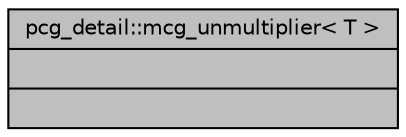 digraph "pcg_detail::mcg_unmultiplier&lt; T &gt;"
{
 // LATEX_PDF_SIZE
  edge [fontname="Helvetica",fontsize="10",labelfontname="Helvetica",labelfontsize="10"];
  node [fontname="Helvetica",fontsize="10",shape=record];
  Node1 [label="{pcg_detail::mcg_unmultiplier\< T \>\n||}",height=0.2,width=0.4,color="black", fillcolor="grey75", style="filled", fontcolor="black",tooltip=" "];
}

